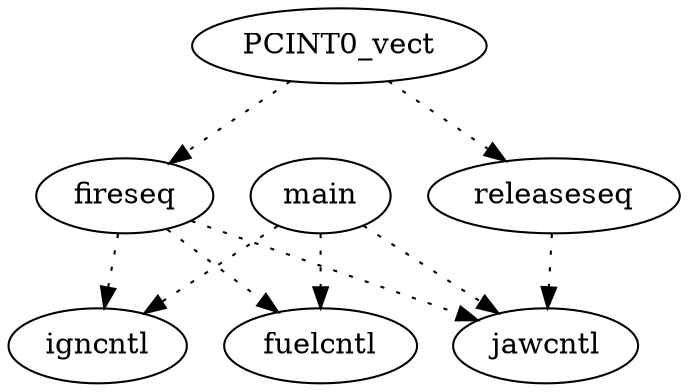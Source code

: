 digraph callgraph {
"releaseseq" -> "jawcntl" [style=dotted];
"PCINT0_vect" -> "fireseq" [style=dotted];
"PCINT0_vect" -> "releaseseq" [style=dotted];
"main" -> "igncntl" [style=dotted];
"main" -> "jawcntl" [style=dotted];
"main" -> "fuelcntl" [style=dotted];
"fireseq" -> "fuelcntl" [style=dotted];
"fireseq" -> "jawcntl" [style=dotted];
"fireseq" -> "igncntl" [style=dotted];
}
